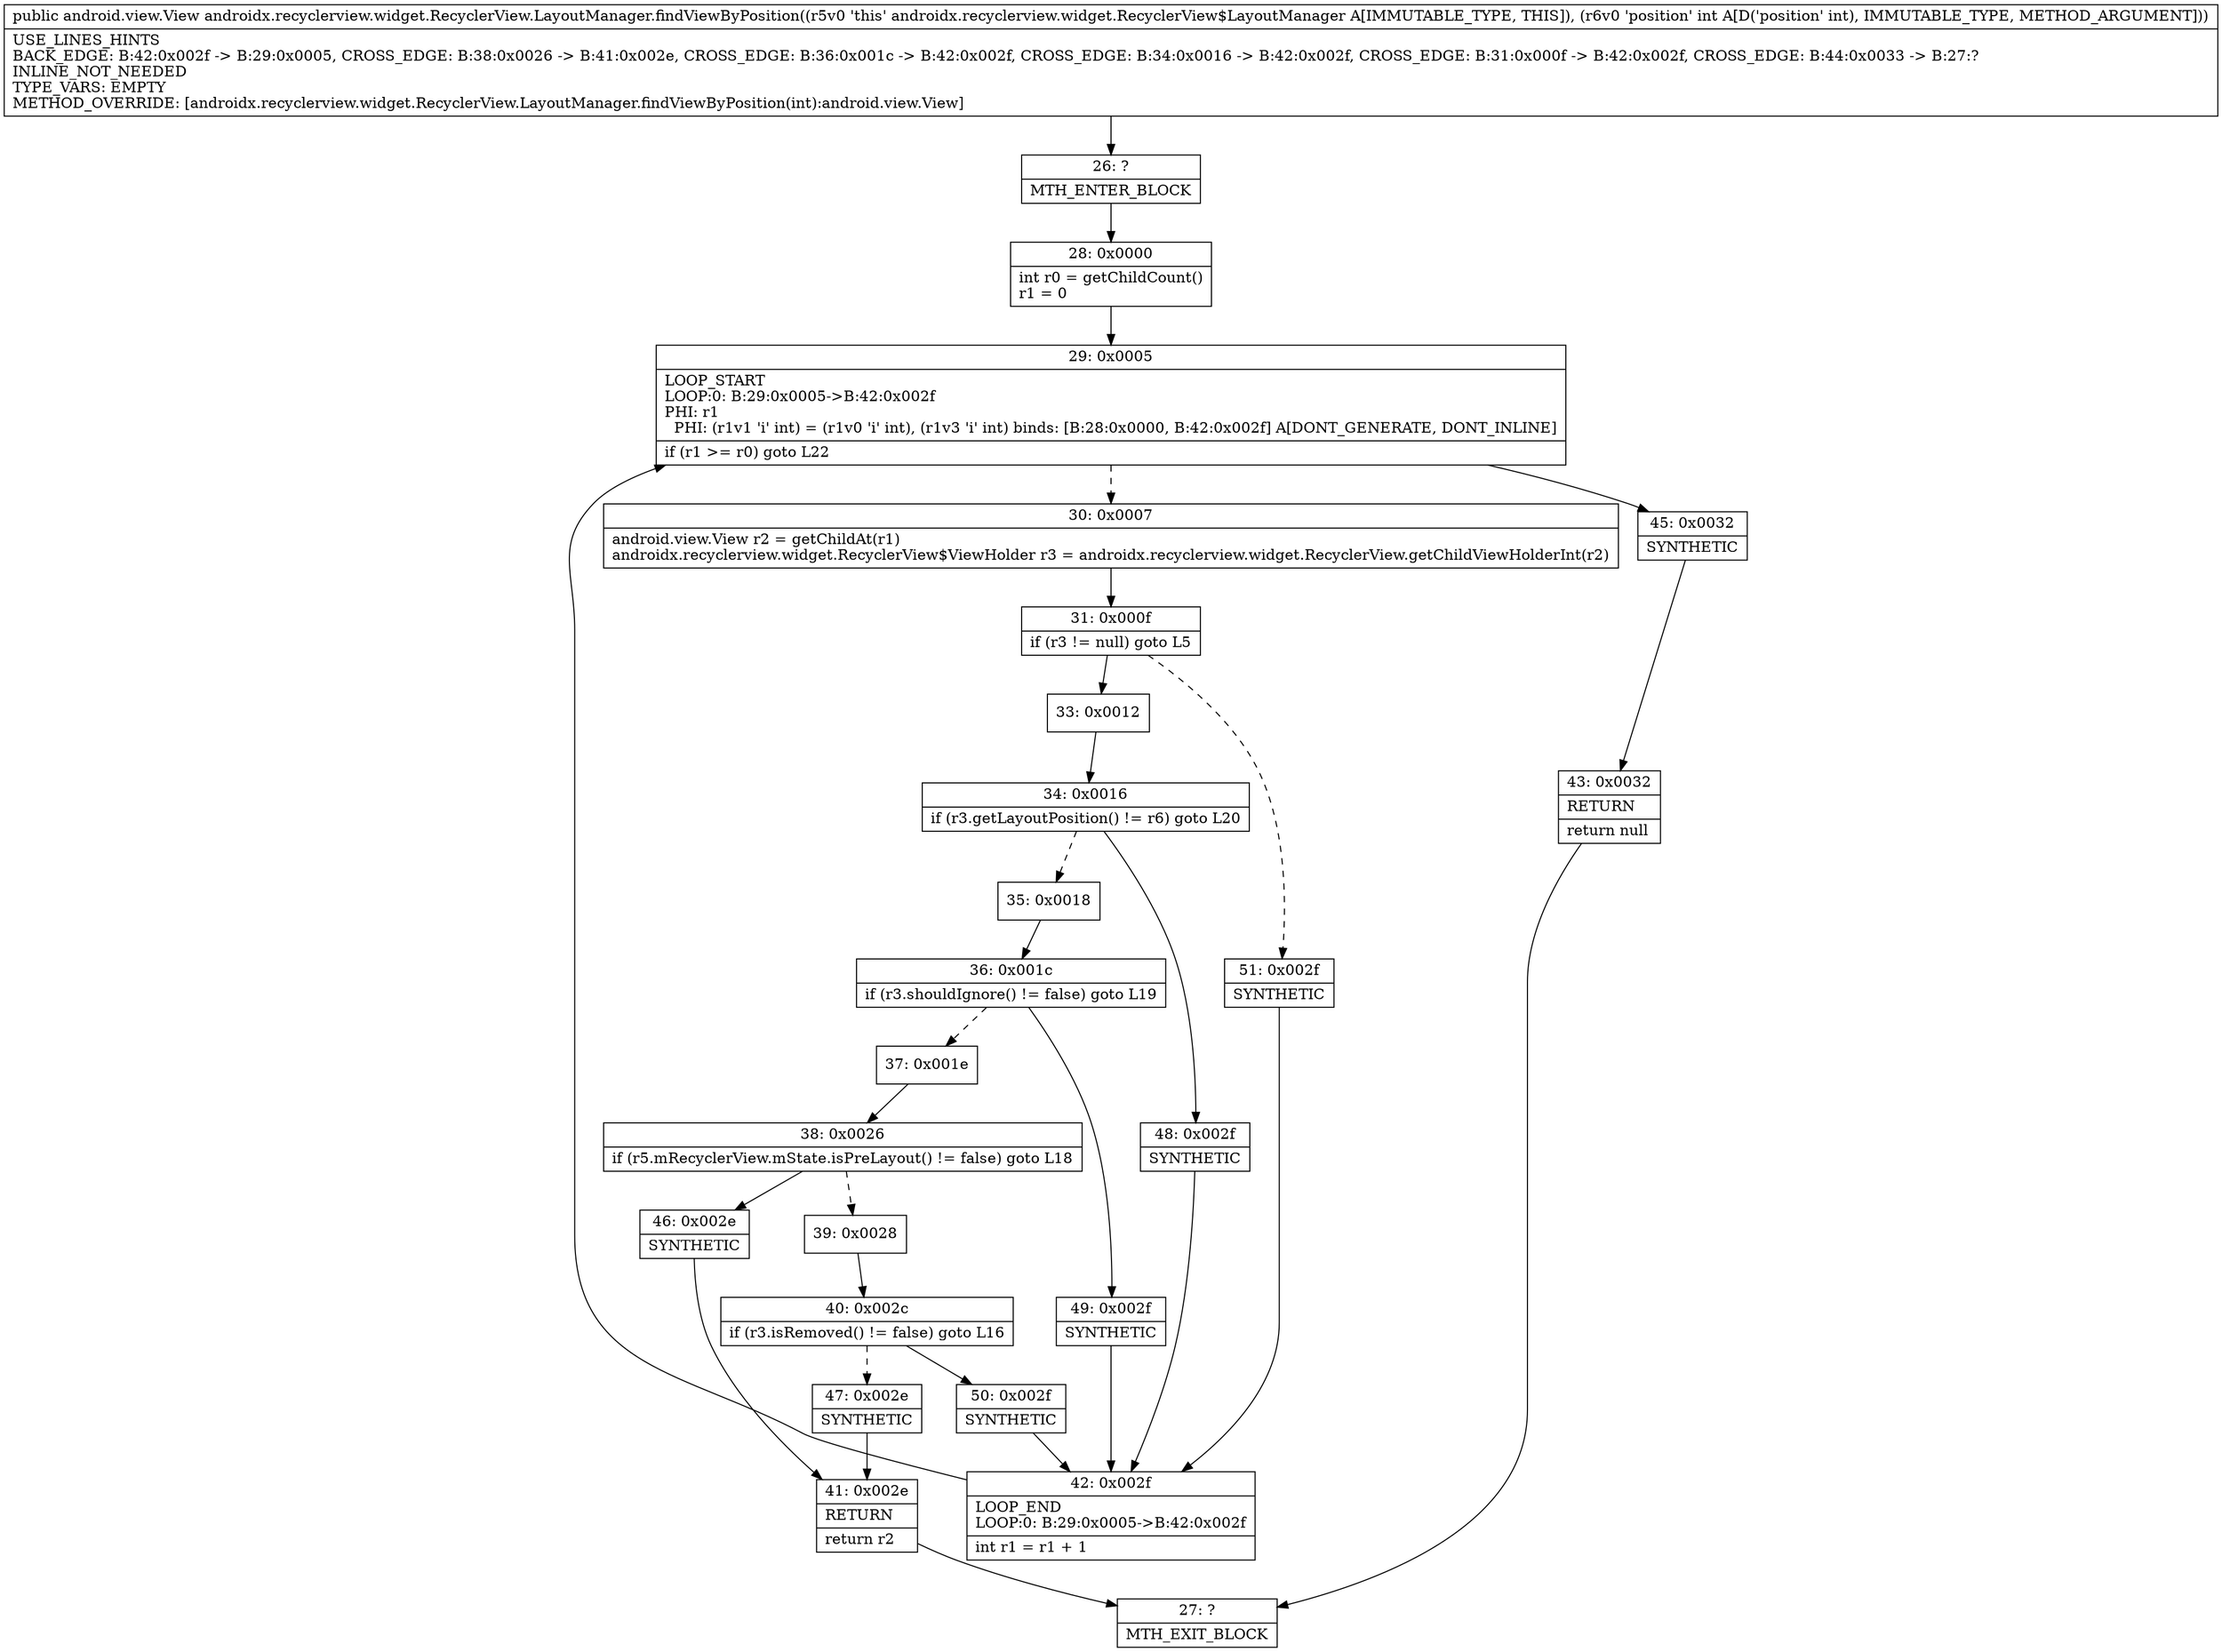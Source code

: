 digraph "CFG forandroidx.recyclerview.widget.RecyclerView.LayoutManager.findViewByPosition(I)Landroid\/view\/View;" {
Node_26 [shape=record,label="{26\:\ ?|MTH_ENTER_BLOCK\l}"];
Node_28 [shape=record,label="{28\:\ 0x0000|int r0 = getChildCount()\lr1 = 0\l}"];
Node_29 [shape=record,label="{29\:\ 0x0005|LOOP_START\lLOOP:0: B:29:0x0005\-\>B:42:0x002f\lPHI: r1 \l  PHI: (r1v1 'i' int) = (r1v0 'i' int), (r1v3 'i' int) binds: [B:28:0x0000, B:42:0x002f] A[DONT_GENERATE, DONT_INLINE]\l|if (r1 \>= r0) goto L22\l}"];
Node_30 [shape=record,label="{30\:\ 0x0007|android.view.View r2 = getChildAt(r1)\landroidx.recyclerview.widget.RecyclerView$ViewHolder r3 = androidx.recyclerview.widget.RecyclerView.getChildViewHolderInt(r2)\l}"];
Node_31 [shape=record,label="{31\:\ 0x000f|if (r3 != null) goto L5\l}"];
Node_33 [shape=record,label="{33\:\ 0x0012}"];
Node_34 [shape=record,label="{34\:\ 0x0016|if (r3.getLayoutPosition() != r6) goto L20\l}"];
Node_35 [shape=record,label="{35\:\ 0x0018}"];
Node_36 [shape=record,label="{36\:\ 0x001c|if (r3.shouldIgnore() != false) goto L19\l}"];
Node_37 [shape=record,label="{37\:\ 0x001e}"];
Node_38 [shape=record,label="{38\:\ 0x0026|if (r5.mRecyclerView.mState.isPreLayout() != false) goto L18\l}"];
Node_39 [shape=record,label="{39\:\ 0x0028}"];
Node_40 [shape=record,label="{40\:\ 0x002c|if (r3.isRemoved() != false) goto L16\l}"];
Node_47 [shape=record,label="{47\:\ 0x002e|SYNTHETIC\l}"];
Node_41 [shape=record,label="{41\:\ 0x002e|RETURN\l|return r2\l}"];
Node_27 [shape=record,label="{27\:\ ?|MTH_EXIT_BLOCK\l}"];
Node_50 [shape=record,label="{50\:\ 0x002f|SYNTHETIC\l}"];
Node_42 [shape=record,label="{42\:\ 0x002f|LOOP_END\lLOOP:0: B:29:0x0005\-\>B:42:0x002f\l|int r1 = r1 + 1\l}"];
Node_46 [shape=record,label="{46\:\ 0x002e|SYNTHETIC\l}"];
Node_49 [shape=record,label="{49\:\ 0x002f|SYNTHETIC\l}"];
Node_48 [shape=record,label="{48\:\ 0x002f|SYNTHETIC\l}"];
Node_51 [shape=record,label="{51\:\ 0x002f|SYNTHETIC\l}"];
Node_45 [shape=record,label="{45\:\ 0x0032|SYNTHETIC\l}"];
Node_43 [shape=record,label="{43\:\ 0x0032|RETURN\l|return null\l}"];
MethodNode[shape=record,label="{public android.view.View androidx.recyclerview.widget.RecyclerView.LayoutManager.findViewByPosition((r5v0 'this' androidx.recyclerview.widget.RecyclerView$LayoutManager A[IMMUTABLE_TYPE, THIS]), (r6v0 'position' int A[D('position' int), IMMUTABLE_TYPE, METHOD_ARGUMENT]))  | USE_LINES_HINTS\lBACK_EDGE: B:42:0x002f \-\> B:29:0x0005, CROSS_EDGE: B:38:0x0026 \-\> B:41:0x002e, CROSS_EDGE: B:36:0x001c \-\> B:42:0x002f, CROSS_EDGE: B:34:0x0016 \-\> B:42:0x002f, CROSS_EDGE: B:31:0x000f \-\> B:42:0x002f, CROSS_EDGE: B:44:0x0033 \-\> B:27:?\lINLINE_NOT_NEEDED\lTYPE_VARS: EMPTY\lMETHOD_OVERRIDE: [androidx.recyclerview.widget.RecyclerView.LayoutManager.findViewByPosition(int):android.view.View]\l}"];
MethodNode -> Node_26;Node_26 -> Node_28;
Node_28 -> Node_29;
Node_29 -> Node_30[style=dashed];
Node_29 -> Node_45;
Node_30 -> Node_31;
Node_31 -> Node_33;
Node_31 -> Node_51[style=dashed];
Node_33 -> Node_34;
Node_34 -> Node_35[style=dashed];
Node_34 -> Node_48;
Node_35 -> Node_36;
Node_36 -> Node_37[style=dashed];
Node_36 -> Node_49;
Node_37 -> Node_38;
Node_38 -> Node_39[style=dashed];
Node_38 -> Node_46;
Node_39 -> Node_40;
Node_40 -> Node_47[style=dashed];
Node_40 -> Node_50;
Node_47 -> Node_41;
Node_41 -> Node_27;
Node_50 -> Node_42;
Node_42 -> Node_29;
Node_46 -> Node_41;
Node_49 -> Node_42;
Node_48 -> Node_42;
Node_51 -> Node_42;
Node_45 -> Node_43;
Node_43 -> Node_27;
}

